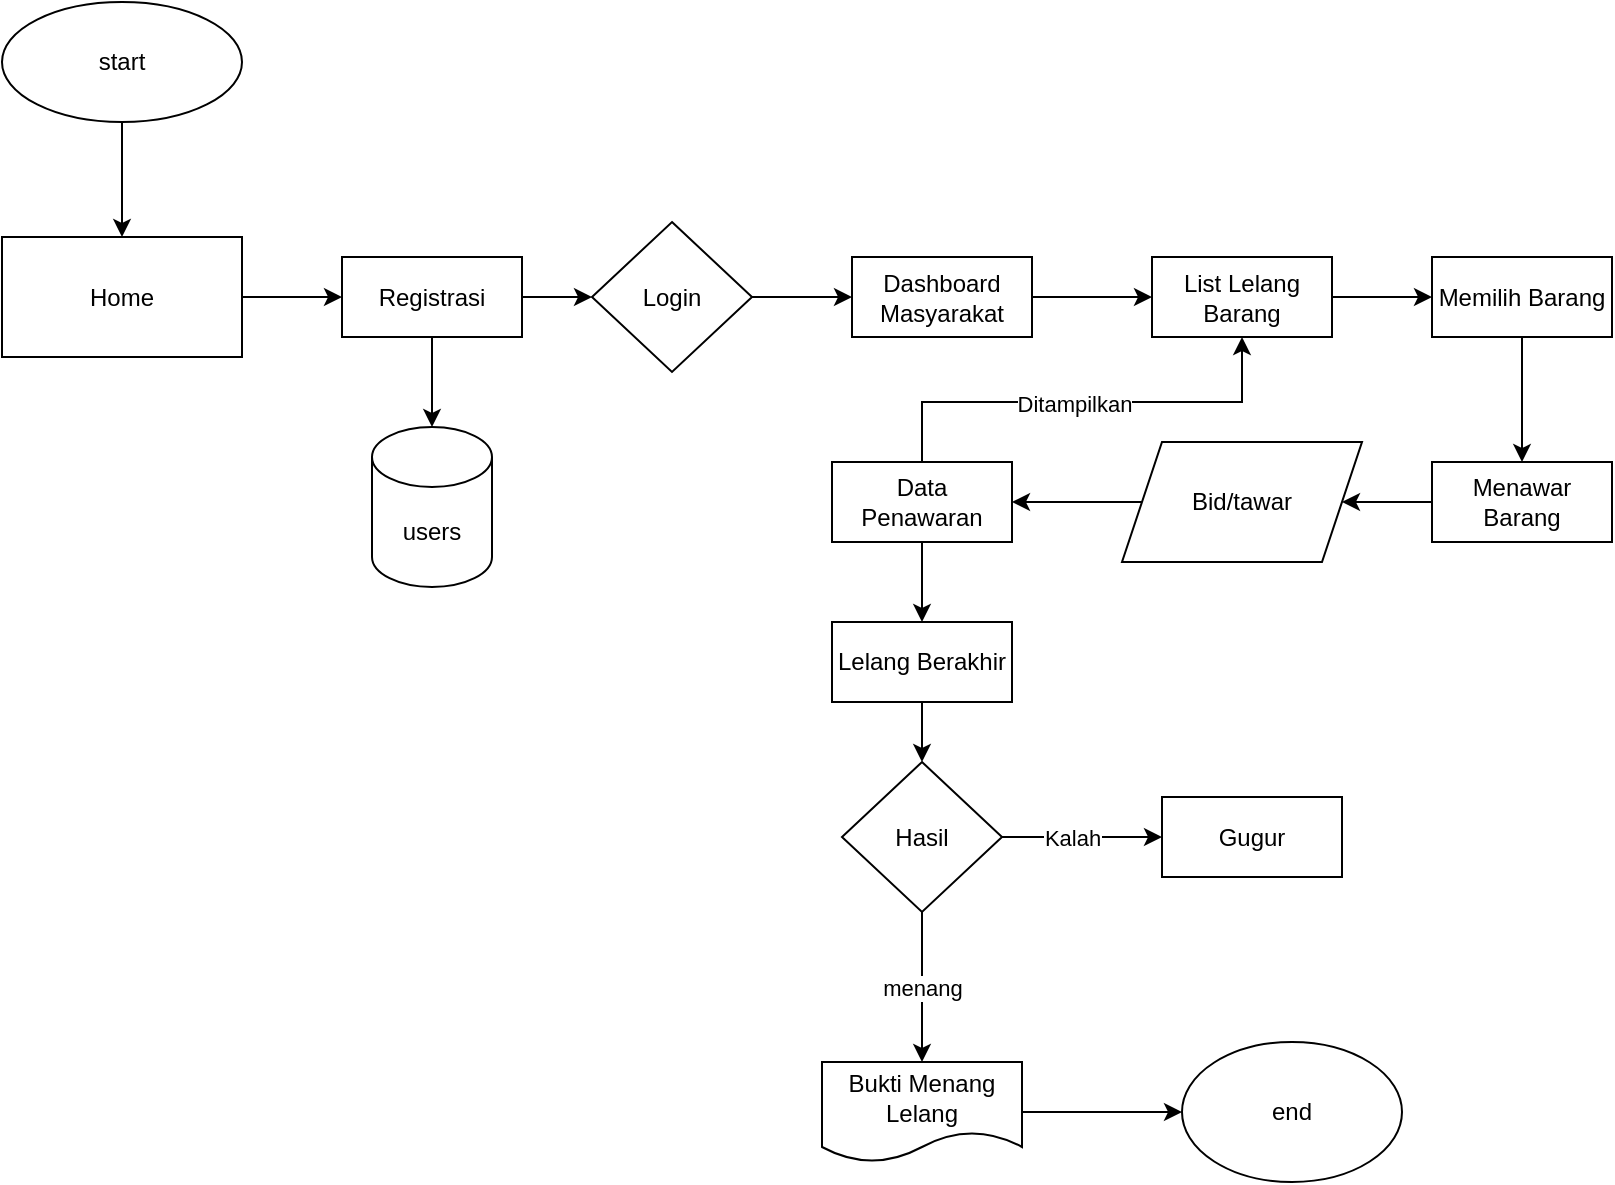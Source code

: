 <mxfile version="20.8.16" type="device" pages="3"><diagram name="masyarakat" id="rtdOQz7pYe-s1Z7UbEIe"><mxGraphModel dx="1354" dy="806" grid="1" gridSize="10" guides="1" tooltips="1" connect="1" arrows="1" fold="1" page="1" pageScale="1" pageWidth="850" pageHeight="1100" math="0" shadow="0"><root><mxCell id="0"/><mxCell id="1" parent="0"/><mxCell id="-K0Qg1I9fzCGpCrX2cJY-1" value="" style="edgeStyle=orthogonalEdgeStyle;rounded=0;orthogonalLoop=1;jettySize=auto;html=1;" parent="1" source="DGwvP1Vf6L9_Jnyu-kG6-1" target="DGwvP1Vf6L9_Jnyu-kG6-2" edge="1"><mxGeometry relative="1" as="geometry"/></mxCell><mxCell id="DGwvP1Vf6L9_Jnyu-kG6-1" value="start" style="ellipse;whiteSpace=wrap;html=1;" parent="1" vertex="1"><mxGeometry x="30" y="20" width="120" height="60" as="geometry"/></mxCell><mxCell id="kFLurMg3EbDkLTmw5hMH-3" value="" style="edgeStyle=orthogonalEdgeStyle;rounded=0;orthogonalLoop=1;jettySize=auto;html=1;" parent="1" source="DGwvP1Vf6L9_Jnyu-kG6-2" target="DGwvP1Vf6L9_Jnyu-kG6-9" edge="1"><mxGeometry relative="1" as="geometry"/></mxCell><mxCell id="DGwvP1Vf6L9_Jnyu-kG6-2" value="Home" style="rounded=0;whiteSpace=wrap;html=1;" parent="1" vertex="1"><mxGeometry x="30" y="137.5" width="120" height="60" as="geometry"/></mxCell><mxCell id="DGwvP1Vf6L9_Jnyu-kG6-3" value="Login" style="rhombus;whiteSpace=wrap;html=1;" parent="1" vertex="1"><mxGeometry x="325" y="130" width="80" height="75" as="geometry"/></mxCell><mxCell id="kFLurMg3EbDkLTmw5hMH-4" value="" style="edgeStyle=orthogonalEdgeStyle;rounded=0;orthogonalLoop=1;jettySize=auto;html=1;" parent="1" source="DGwvP1Vf6L9_Jnyu-kG6-9" target="DGwvP1Vf6L9_Jnyu-kG6-3" edge="1"><mxGeometry relative="1" as="geometry"/></mxCell><mxCell id="kFLurMg3EbDkLTmw5hMH-5" value="" style="edgeStyle=orthogonalEdgeStyle;rounded=0;orthogonalLoop=1;jettySize=auto;html=1;" parent="1" source="DGwvP1Vf6L9_Jnyu-kG6-9" target="kFLurMg3EbDkLTmw5hMH-1" edge="1"><mxGeometry relative="1" as="geometry"/></mxCell><mxCell id="DGwvP1Vf6L9_Jnyu-kG6-9" value="Registrasi" style="rounded=0;whiteSpace=wrap;html=1;" parent="1" vertex="1"><mxGeometry x="200" y="147.5" width="90" height="40" as="geometry"/></mxCell><mxCell id="DGwvP1Vf6L9_Jnyu-kG6-19" value="Dashboard&lt;br&gt;Masyarakat" style="rounded=0;whiteSpace=wrap;html=1;" parent="1" vertex="1"><mxGeometry x="455" y="147.5" width="90" height="40" as="geometry"/></mxCell><mxCell id="DGwvP1Vf6L9_Jnyu-kG6-20" value="" style="endArrow=classic;html=1;rounded=0;exitX=1;exitY=0.5;exitDx=0;exitDy=0;entryX=0;entryY=0.5;entryDx=0;entryDy=0;" parent="1" source="DGwvP1Vf6L9_Jnyu-kG6-3" target="DGwvP1Vf6L9_Jnyu-kG6-19" edge="1"><mxGeometry width="50" height="50" relative="1" as="geometry"><mxPoint x="455" y="310" as="sourcePoint"/><mxPoint x="505" y="260" as="targetPoint"/></mxGeometry></mxCell><mxCell id="DGwvP1Vf6L9_Jnyu-kG6-21" value="List Lelang Barang" style="rounded=0;whiteSpace=wrap;html=1;" parent="1" vertex="1"><mxGeometry x="605" y="147.5" width="90" height="40" as="geometry"/></mxCell><mxCell id="DGwvP1Vf6L9_Jnyu-kG6-22" value="" style="endArrow=classic;html=1;rounded=0;exitX=1;exitY=0.5;exitDx=0;exitDy=0;entryX=0;entryY=0.5;entryDx=0;entryDy=0;" parent="1" source="DGwvP1Vf6L9_Jnyu-kG6-19" target="DGwvP1Vf6L9_Jnyu-kG6-21" edge="1"><mxGeometry width="50" height="50" relative="1" as="geometry"><mxPoint x="545" y="270" as="sourcePoint"/><mxPoint x="595" y="220" as="targetPoint"/></mxGeometry></mxCell><mxCell id="DGwvP1Vf6L9_Jnyu-kG6-23" value="Memilih Barang" style="rounded=0;whiteSpace=wrap;html=1;" parent="1" vertex="1"><mxGeometry x="745" y="147.5" width="90" height="40" as="geometry"/></mxCell><mxCell id="DGwvP1Vf6L9_Jnyu-kG6-27" value="" style="endArrow=classic;html=1;rounded=0;exitX=1;exitY=0.5;exitDx=0;exitDy=0;entryX=0;entryY=0.5;entryDx=0;entryDy=0;" parent="1" source="DGwvP1Vf6L9_Jnyu-kG6-21" target="DGwvP1Vf6L9_Jnyu-kG6-23" edge="1"><mxGeometry width="50" height="50" relative="1" as="geometry"><mxPoint x="625" y="260" as="sourcePoint"/><mxPoint x="675" y="210" as="targetPoint"/></mxGeometry></mxCell><mxCell id="DGwvP1Vf6L9_Jnyu-kG6-28" value="" style="endArrow=classic;html=1;rounded=0;exitX=0.5;exitY=1;exitDx=0;exitDy=0;" parent="1" source="DGwvP1Vf6L9_Jnyu-kG6-23" edge="1"><mxGeometry width="50" height="50" relative="1" as="geometry"><mxPoint x="625" y="260" as="sourcePoint"/><mxPoint x="790" y="250" as="targetPoint"/></mxGeometry></mxCell><mxCell id="kFLurMg3EbDkLTmw5hMH-10" value="" style="edgeStyle=orthogonalEdgeStyle;rounded=0;orthogonalLoop=1;jettySize=auto;html=1;" parent="1" source="DGwvP1Vf6L9_Jnyu-kG6-29" target="kFLurMg3EbDkLTmw5hMH-9" edge="1"><mxGeometry relative="1" as="geometry"/></mxCell><mxCell id="DGwvP1Vf6L9_Jnyu-kG6-29" value="Menawar Barang" style="rounded=0;whiteSpace=wrap;html=1;" parent="1" vertex="1"><mxGeometry x="745" y="250" width="90" height="40" as="geometry"/></mxCell><mxCell id="DGwvP1Vf6L9_Jnyu-kG6-35" value="" style="edgeStyle=orthogonalEdgeStyle;rounded=0;orthogonalLoop=1;jettySize=auto;html=1;entryX=0.5;entryY=1;entryDx=0;entryDy=0;" parent="1" source="DGwvP1Vf6L9_Jnyu-kG6-33" target="DGwvP1Vf6L9_Jnyu-kG6-21" edge="1"><mxGeometry relative="1" as="geometry"><mxPoint x="625" y="190" as="targetPoint"/><Array as="points"><mxPoint x="490" y="220"/><mxPoint x="650" y="220"/></Array></mxGeometry></mxCell><mxCell id="DGwvP1Vf6L9_Jnyu-kG6-36" value="Ditampilkan" style="edgeLabel;html=1;align=center;verticalAlign=middle;resizable=0;points=[];" parent="DGwvP1Vf6L9_Jnyu-kG6-35" vertex="1" connectable="0"><mxGeometry x="-0.29" y="-1" relative="1" as="geometry"><mxPoint x="27" as="offset"/></mxGeometry></mxCell><mxCell id="DGwvP1Vf6L9_Jnyu-kG6-42" value="" style="edgeStyle=orthogonalEdgeStyle;rounded=0;orthogonalLoop=1;jettySize=auto;html=1;" parent="1" source="DGwvP1Vf6L9_Jnyu-kG6-33" target="DGwvP1Vf6L9_Jnyu-kG6-41" edge="1"><mxGeometry relative="1" as="geometry"/></mxCell><mxCell id="DGwvP1Vf6L9_Jnyu-kG6-33" value="Data Penawaran" style="rounded=0;whiteSpace=wrap;html=1;" parent="1" vertex="1"><mxGeometry x="445" y="250" width="90" height="40" as="geometry"/></mxCell><mxCell id="DGwvP1Vf6L9_Jnyu-kG6-45" value="" style="edgeStyle=orthogonalEdgeStyle;rounded=0;orthogonalLoop=1;jettySize=auto;html=1;" parent="1" source="DGwvP1Vf6L9_Jnyu-kG6-41" target="DGwvP1Vf6L9_Jnyu-kG6-44" edge="1"><mxGeometry relative="1" as="geometry"/></mxCell><mxCell id="DGwvP1Vf6L9_Jnyu-kG6-41" value="Lelang Berakhir" style="rounded=0;whiteSpace=wrap;html=1;" parent="1" vertex="1"><mxGeometry x="445" y="330" width="90" height="40" as="geometry"/></mxCell><mxCell id="DGwvP1Vf6L9_Jnyu-kG6-48" value="" style="edgeStyle=orthogonalEdgeStyle;rounded=0;orthogonalLoop=1;jettySize=auto;html=1;" parent="1" source="DGwvP1Vf6L9_Jnyu-kG6-44" target="DGwvP1Vf6L9_Jnyu-kG6-47" edge="1"><mxGeometry relative="1" as="geometry"/></mxCell><mxCell id="DGwvP1Vf6L9_Jnyu-kG6-52" value="Kalah" style="edgeLabel;html=1;align=center;verticalAlign=middle;resizable=0;points=[];" parent="DGwvP1Vf6L9_Jnyu-kG6-48" vertex="1" connectable="0"><mxGeometry x="-0.255" y="1" relative="1" as="geometry"><mxPoint x="5" y="1" as="offset"/></mxGeometry></mxCell><mxCell id="kFLurMg3EbDkLTmw5hMH-7" value="menang" style="edgeStyle=orthogonalEdgeStyle;rounded=0;orthogonalLoop=1;jettySize=auto;html=1;" parent="1" source="DGwvP1Vf6L9_Jnyu-kG6-44" target="DGwvP1Vf6L9_Jnyu-kG6-49" edge="1"><mxGeometry relative="1" as="geometry"/></mxCell><mxCell id="DGwvP1Vf6L9_Jnyu-kG6-44" value="Hasil" style="rhombus;whiteSpace=wrap;html=1;" parent="1" vertex="1"><mxGeometry x="450" y="400" width="80" height="75" as="geometry"/></mxCell><mxCell id="DGwvP1Vf6L9_Jnyu-kG6-47" value="Gugur" style="rounded=0;whiteSpace=wrap;html=1;" parent="1" vertex="1"><mxGeometry x="610" y="417.5" width="90" height="40" as="geometry"/></mxCell><mxCell id="kFLurMg3EbDkLTmw5hMH-8" value="" style="edgeStyle=orthogonalEdgeStyle;rounded=0;orthogonalLoop=1;jettySize=auto;html=1;" parent="1" source="DGwvP1Vf6L9_Jnyu-kG6-49" target="-K0Qg1I9fzCGpCrX2cJY-2" edge="1"><mxGeometry relative="1" as="geometry"/></mxCell><mxCell id="DGwvP1Vf6L9_Jnyu-kG6-49" value="Bukti Menang Lelang" style="shape=document;whiteSpace=wrap;html=1;boundedLbl=1;" parent="1" vertex="1"><mxGeometry x="440" y="550" width="100" height="50" as="geometry"/></mxCell><mxCell id="-K0Qg1I9fzCGpCrX2cJY-2" value="end" style="ellipse;whiteSpace=wrap;html=1;" parent="1" vertex="1"><mxGeometry x="620" y="540" width="110" height="70" as="geometry"/></mxCell><mxCell id="kFLurMg3EbDkLTmw5hMH-1" value="users" style="shape=cylinder3;whiteSpace=wrap;html=1;boundedLbl=1;backgroundOutline=1;size=15;" parent="1" vertex="1"><mxGeometry x="215" y="232.5" width="60" height="80" as="geometry"/></mxCell><mxCell id="kFLurMg3EbDkLTmw5hMH-11" value="" style="edgeStyle=orthogonalEdgeStyle;rounded=0;orthogonalLoop=1;jettySize=auto;html=1;" parent="1" source="kFLurMg3EbDkLTmw5hMH-9" target="DGwvP1Vf6L9_Jnyu-kG6-33" edge="1"><mxGeometry relative="1" as="geometry"/></mxCell><mxCell id="kFLurMg3EbDkLTmw5hMH-9" value="Bid/tawar" style="shape=parallelogram;perimeter=parallelogramPerimeter;whiteSpace=wrap;html=1;fixedSize=1;" parent="1" vertex="1"><mxGeometry x="590" y="240" width="120" height="60" as="geometry"/></mxCell></root></mxGraphModel></diagram><diagram id="TOoHKj6cE0KK4uf36Gvm" name="petugas"><mxGraphModel dx="1318" dy="616" grid="1" gridSize="10" guides="1" tooltips="1" connect="1" arrows="1" fold="1" page="1" pageScale="1" pageWidth="850" pageHeight="1100" math="0" shadow="0"><root><mxCell id="0"/><mxCell id="1" parent="0"/><mxCell id="ObZIU-__0A4rxwyZhxpg-5" value="" style="edgeStyle=orthogonalEdgeStyle;rounded=0;orthogonalLoop=1;jettySize=auto;html=1;" edge="1" parent="1" source="tJxNXXGyelPzhC-1QQot-1" target="ObZIU-__0A4rxwyZhxpg-1"><mxGeometry relative="1" as="geometry"/></mxCell><mxCell id="tJxNXXGyelPzhC-1QQot-1" value="mulai" style="ellipse;whiteSpace=wrap;html=1;" vertex="1" parent="1"><mxGeometry x="40" y="40" width="120" height="80" as="geometry"/></mxCell><mxCell id="7gvOxYiPV2kvu35OB_oc-1" value="" style="edgeStyle=orthogonalEdgeStyle;rounded=0;orthogonalLoop=1;jettySize=auto;html=1;" edge="1" parent="1" source="ObZIU-__0A4rxwyZhxpg-1" target="LZOeDWptpBQ2K5O2THLI-1"><mxGeometry relative="1" as="geometry"/></mxCell><mxCell id="ObZIU-__0A4rxwyZhxpg-1" value="home" style="rounded=0;whiteSpace=wrap;html=1;" vertex="1" parent="1"><mxGeometry x="40" y="160" width="90" height="40" as="geometry"/></mxCell><mxCell id="7gvOxYiPV2kvu35OB_oc-3" value="" style="edgeStyle=orthogonalEdgeStyle;rounded=0;orthogonalLoop=1;jettySize=auto;html=1;" edge="1" parent="1" source="LZOeDWptpBQ2K5O2THLI-1" target="7gvOxYiPV2kvu35OB_oc-2"><mxGeometry relative="1" as="geometry"/></mxCell><mxCell id="ve-aui__TMwodnle6fTc-5" value="" style="edgeStyle=orthogonalEdgeStyle;rounded=0;orthogonalLoop=1;jettySize=auto;html=1;" edge="1" parent="1" source="LZOeDWptpBQ2K5O2THLI-1" target="ve-aui__TMwodnle6fTc-1"><mxGeometry relative="1" as="geometry"><Array as="points"><mxPoint x="170" y="260"/></Array></mxGeometry></mxCell><mxCell id="LZOeDWptpBQ2K5O2THLI-1" value="Login" style="rounded=0;whiteSpace=wrap;html=1;" vertex="1" parent="1"><mxGeometry x="150" y="160" width="90" height="40" as="geometry"/></mxCell><mxCell id="6nSDs4Podk3OxhWzFvFw-12" value="berhasil" style="edgeStyle=orthogonalEdgeStyle;rounded=0;orthogonalLoop=1;jettySize=auto;html=1;" edge="1" parent="1" source="7gvOxYiPV2kvu35OB_oc-2" target="6nSDs4Podk3OxhWzFvFw-11"><mxGeometry relative="1" as="geometry"/></mxCell><mxCell id="7gvOxYiPV2kvu35OB_oc-2" value="autentikasi" style="rhombus;whiteSpace=wrap;html=1;" vertex="1" parent="1"><mxGeometry x="310" y="130" width="80" height="80" as="geometry"/></mxCell><mxCell id="ve-aui__TMwodnle6fTc-1" value="users" style="shape=cylinder3;whiteSpace=wrap;html=1;boundedLbl=1;backgroundOutline=1;size=15;" vertex="1" parent="1"><mxGeometry x="55" y="220" width="60" height="80" as="geometry"/></mxCell><mxCell id="zV1j7wkm0RqGoCHJ0DOS-6" value="" style="edgeStyle=orthogonalEdgeStyle;rounded=0;orthogonalLoop=1;jettySize=auto;html=1;" edge="1" parent="1" source="6nSDs4Podk3OxhWzFvFw-11" target="zV1j7wkm0RqGoCHJ0DOS-5"><mxGeometry relative="1" as="geometry"/></mxCell><mxCell id="zV1j7wkm0RqGoCHJ0DOS-8" value="" style="edgeStyle=orthogonalEdgeStyle;rounded=0;orthogonalLoop=1;jettySize=auto;html=1;" edge="1" parent="1" source="6nSDs4Podk3OxhWzFvFw-11" target="zV1j7wkm0RqGoCHJ0DOS-7"><mxGeometry relative="1" as="geometry"/></mxCell><mxCell id="zV1j7wkm0RqGoCHJ0DOS-9" style="edgeStyle=orthogonalEdgeStyle;rounded=0;orthogonalLoop=1;jettySize=auto;html=1;entryX=0.463;entryY=-0.025;entryDx=0;entryDy=0;entryPerimeter=0;" edge="1" parent="1" source="6nSDs4Podk3OxhWzFvFw-11" target="LZOeDWptpBQ2K5O2THLI-1"><mxGeometry relative="1" as="geometry"><Array as="points"><mxPoint x="543" y="120"/><mxPoint x="192" y="120"/></Array></mxGeometry></mxCell><mxCell id="zV1j7wkm0RqGoCHJ0DOS-10" value="logout" style="edgeLabel;html=1;align=center;verticalAlign=middle;resizable=0;points=[];" vertex="1" connectable="0" parent="zV1j7wkm0RqGoCHJ0DOS-9"><mxGeometry x="-0.086" y="-2" relative="1" as="geometry"><mxPoint as="offset"/></mxGeometry></mxCell><mxCell id="zV1j7wkm0RqGoCHJ0DOS-18" style="edgeStyle=orthogonalEdgeStyle;rounded=0;orthogonalLoop=1;jettySize=auto;html=1;" edge="1" parent="1" source="6nSDs4Podk3OxhWzFvFw-11" target="zV1j7wkm0RqGoCHJ0DOS-17"><mxGeometry relative="1" as="geometry"/></mxCell><mxCell id="6nSDs4Podk3OxhWzFvFw-11" value="dasboard petugas" style="whiteSpace=wrap;html=1;" vertex="1" parent="1"><mxGeometry x="490" y="145" width="105" height="50" as="geometry"/></mxCell><mxCell id="zV1j7wkm0RqGoCHJ0DOS-1" value="" style="endArrow=classic;html=1;rounded=0;exitX=0.5;exitY=1;exitDx=0;exitDy=0;" edge="1" parent="1" source="7gvOxYiPV2kvu35OB_oc-2"><mxGeometry width="50" height="50" relative="1" as="geometry"><mxPoint x="200" y="240" as="sourcePoint"/><mxPoint x="200" y="200" as="targetPoint"/><Array as="points"><mxPoint x="350" y="240"/><mxPoint x="270" y="240"/><mxPoint x="200" y="240"/></Array></mxGeometry></mxCell><mxCell id="zV1j7wkm0RqGoCHJ0DOS-3" value="gagal" style="edgeLabel;html=1;align=center;verticalAlign=middle;resizable=0;points=[];" vertex="1" connectable="0" parent="zV1j7wkm0RqGoCHJ0DOS-1"><mxGeometry x="-0.088" y="1" relative="1" as="geometry"><mxPoint as="offset"/></mxGeometry></mxCell><mxCell id="zV1j7wkm0RqGoCHJ0DOS-5" value="generate laporan" style="whiteSpace=wrap;html=1;" vertex="1" parent="1"><mxGeometry x="490" y="350" width="105" height="50" as="geometry"/></mxCell><mxCell id="zV1j7wkm0RqGoCHJ0DOS-15" value="" style="edgeStyle=orthogonalEdgeStyle;rounded=0;orthogonalLoop=1;jettySize=auto;html=1;" edge="1" parent="1" source="zV1j7wkm0RqGoCHJ0DOS-7" target="zV1j7wkm0RqGoCHJ0DOS-14"><mxGeometry relative="1" as="geometry"/></mxCell><mxCell id="zV1j7wkm0RqGoCHJ0DOS-7" value="crud barang" style="whiteSpace=wrap;html=1;" vertex="1" parent="1"><mxGeometry x="590" y="260" width="105" height="50" as="geometry"/></mxCell><mxCell id="zV1j7wkm0RqGoCHJ0DOS-14" value="barang" style="shape=cylinder3;whiteSpace=wrap;html=1;boundedLbl=1;backgroundOutline=1;size=15;" vertex="1" parent="1"><mxGeometry x="730" y="245" width="60" height="80" as="geometry"/></mxCell><mxCell id="zV1j7wkm0RqGoCHJ0DOS-21" value="" style="edgeStyle=orthogonalEdgeStyle;rounded=0;orthogonalLoop=1;jettySize=auto;html=1;" edge="1" parent="1" source="zV1j7wkm0RqGoCHJ0DOS-17" target="zV1j7wkm0RqGoCHJ0DOS-20"><mxGeometry relative="1" as="geometry"/></mxCell><mxCell id="zV1j7wkm0RqGoCHJ0DOS-17" value="create lelang" style="shape=parallelogram;perimeter=parallelogramPerimeter;whiteSpace=wrap;html=1;fixedSize=1;" vertex="1" parent="1"><mxGeometry x="400" y="250" width="100" height="40" as="geometry"/></mxCell><mxCell id="zV1j7wkm0RqGoCHJ0DOS-19" value="show data&amp;nbsp;&lt;br&gt;lelang" style="rounded=0;whiteSpace=wrap;html=1;" vertex="1" parent="1"><mxGeometry x="360" y="340" width="90" height="40" as="geometry"/></mxCell><mxCell id="zV1j7wkm0RqGoCHJ0DOS-20" value="lelang" style="shape=cylinder3;whiteSpace=wrap;html=1;boundedLbl=1;backgroundOutline=1;size=15;" vertex="1" parent="1"><mxGeometry x="250" y="260" width="60" height="80" as="geometry"/></mxCell><mxCell id="zV1j7wkm0RqGoCHJ0DOS-25" value="" style="endArrow=classic;html=1;rounded=0;exitX=0.5;exitY=1;exitDx=0;exitDy=0;exitPerimeter=0;entryX=0;entryY=0.5;entryDx=0;entryDy=0;" edge="1" parent="1" source="zV1j7wkm0RqGoCHJ0DOS-20" target="zV1j7wkm0RqGoCHJ0DOS-19"><mxGeometry width="50" height="50" relative="1" as="geometry"><mxPoint x="300" y="400" as="sourcePoint"/><mxPoint x="350" y="350" as="targetPoint"/><Array as="points"><mxPoint x="280" y="360"/><mxPoint x="320" y="360"/></Array></mxGeometry></mxCell></root></mxGraphModel></diagram><diagram id="cG-h0oi2fxr7RLxdFmbD" name="Admin"><mxGraphModel dx="720" dy="423" grid="1" gridSize="10" guides="1" tooltips="1" connect="1" arrows="1" fold="1" page="1" pageScale="1" pageWidth="850" pageHeight="1100" math="0" shadow="0"><root><mxCell id="0"/><mxCell id="1" parent="0"/><mxCell id="ORBxq-DhsMowGNtrrQEQ-1" value="mulai" style="ellipse;whiteSpace=wrap;html=1;" vertex="1" parent="1"><mxGeometry x="40" y="40" width="120" height="80" as="geometry"/></mxCell></root></mxGraphModel></diagram></mxfile>